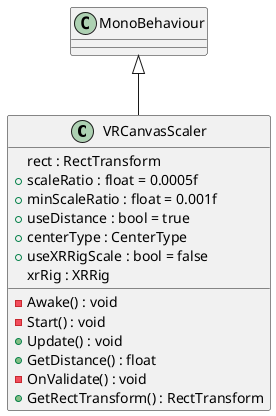 @startuml
class VRCanvasScaler {
    rect : RectTransform
    + scaleRatio : float = 0.0005f
    + minScaleRatio : float = 0.001f
    + useDistance : bool = true
    + centerType : CenterType
    + useXRRigScale : bool = false
    xrRig : XRRig
    - Awake() : void
    - Start() : void
    + Update() : void
    + GetDistance() : float
    - OnValidate() : void
    + GetRectTransform() : RectTransform
}
MonoBehaviour <|-- VRCanvasScaler
@enduml
